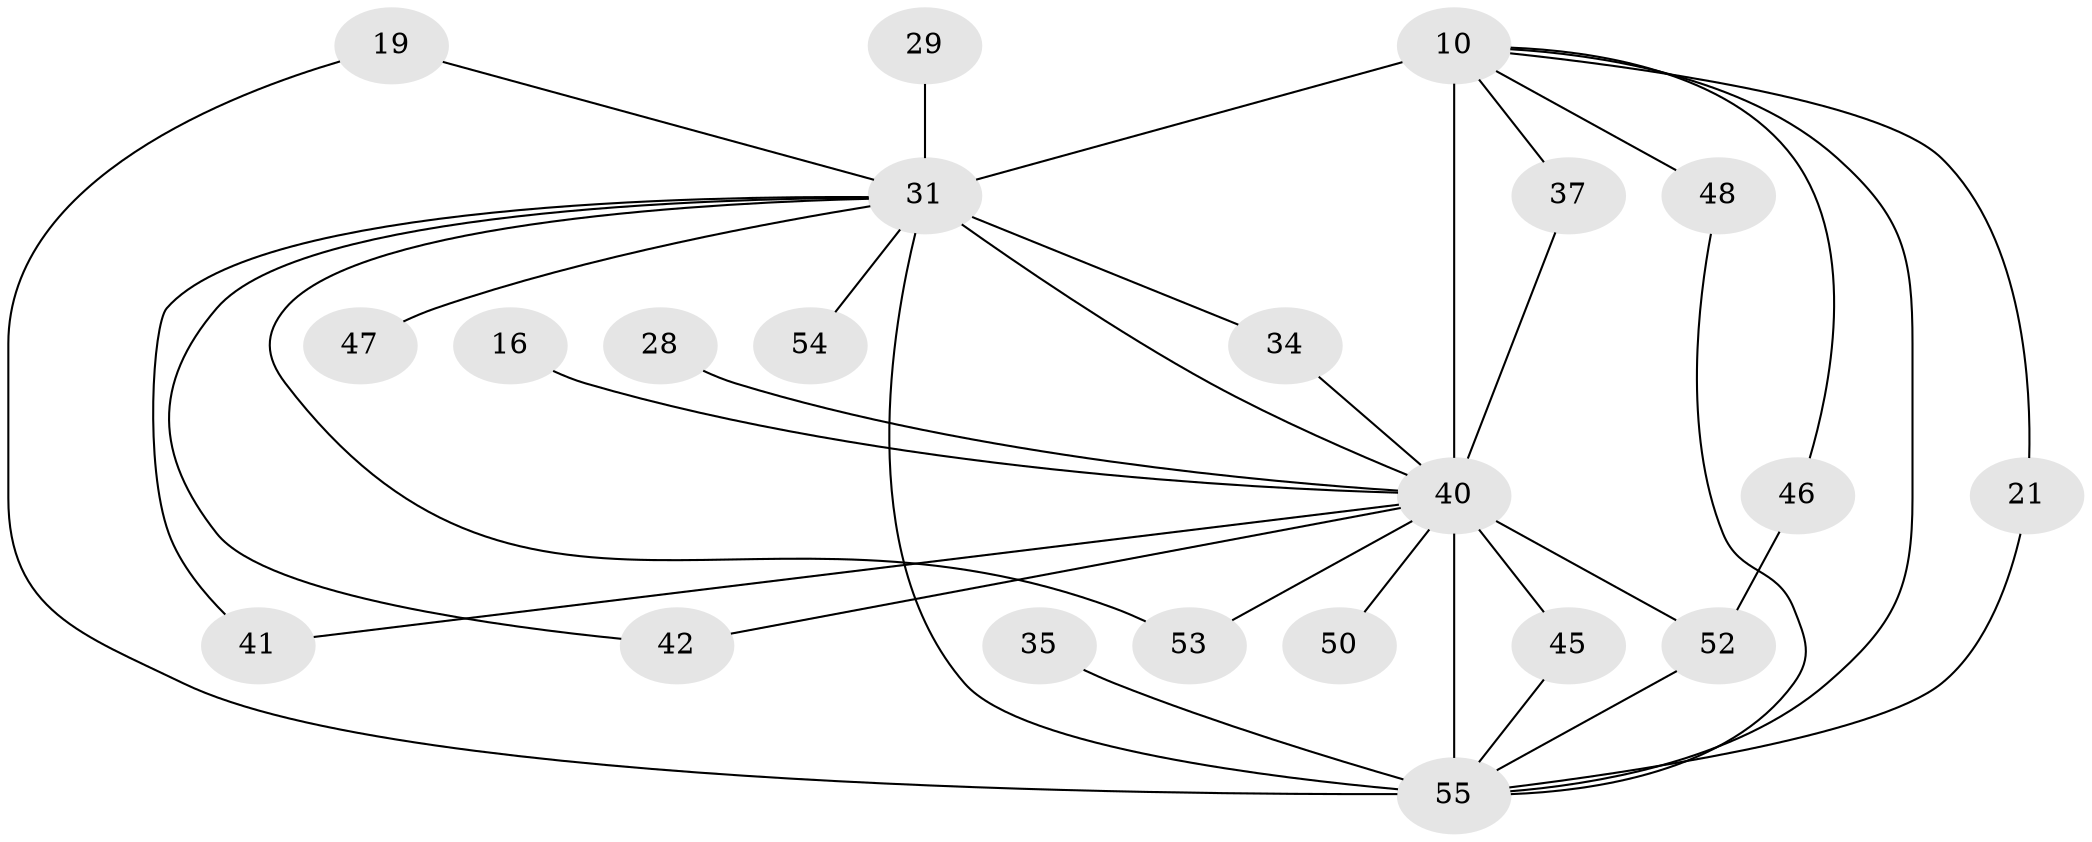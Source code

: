 // original degree distribution, {15: 0.05454545454545454, 12: 0.01818181818181818, 17: 0.01818181818181818, 22: 0.01818181818181818, 19: 0.01818181818181818, 14: 0.01818181818181818, 16: 0.01818181818181818, 10: 0.01818181818181818, 7: 0.01818181818181818, 3: 0.2727272727272727, 2: 0.4909090909090909, 4: 0.01818181818181818, 5: 0.01818181818181818}
// Generated by graph-tools (version 1.1) at 2025/49/03/04/25 21:49:21]
// undirected, 22 vertices, 35 edges
graph export_dot {
graph [start="1"]
  node [color=gray90,style=filled];
  10 [super="+2"];
  16;
  19;
  21;
  28;
  29;
  31 [super="+25+6"];
  34;
  35;
  37;
  40 [super="+17+7+9"];
  41;
  42;
  45 [super="+27+18"];
  46;
  47 [super="+39+32"];
  48;
  50;
  52 [super="+49"];
  53 [super="+20"];
  54;
  55 [super="+30+38+51"];
  10 -- 21;
  10 -- 37;
  10 -- 46;
  10 -- 48;
  10 -- 40 [weight=8];
  10 -- 55 [weight=4];
  10 -- 31 [weight=4];
  16 -- 40 [weight=2];
  19 -- 55;
  19 -- 31;
  21 -- 55;
  28 -- 40 [weight=2];
  29 -- 31 [weight=2];
  31 -- 40 [weight=10];
  31 -- 55 [weight=8];
  31 -- 34;
  31 -- 41;
  31 -- 42;
  31 -- 47 [weight=4];
  31 -- 53 [weight=2];
  31 -- 54 [weight=2];
  34 -- 40;
  35 -- 55 [weight=2];
  37 -- 40;
  40 -- 41;
  40 -- 50 [weight=2];
  40 -- 53 [weight=2];
  40 -- 55 [weight=19];
  40 -- 52 [weight=3];
  40 -- 42;
  40 -- 45 [weight=3];
  45 -- 55 [weight=2];
  46 -- 52;
  48 -- 55;
  52 -- 55;
}
